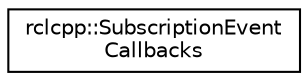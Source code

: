 digraph "Graphical Class Hierarchy"
{
  edge [fontname="Helvetica",fontsize="10",labelfontname="Helvetica",labelfontsize="10"];
  node [fontname="Helvetica",fontsize="10",shape=record];
  rankdir="LR";
  Node0 [label="rclcpp::SubscriptionEvent\lCallbacks",height=0.2,width=0.4,color="black", fillcolor="white", style="filled",URL="$structrclcpp_1_1SubscriptionEventCallbacks.html",tooltip="Contains callbacks for non-message events that a Subscription can receive from the middleware..."];
}
